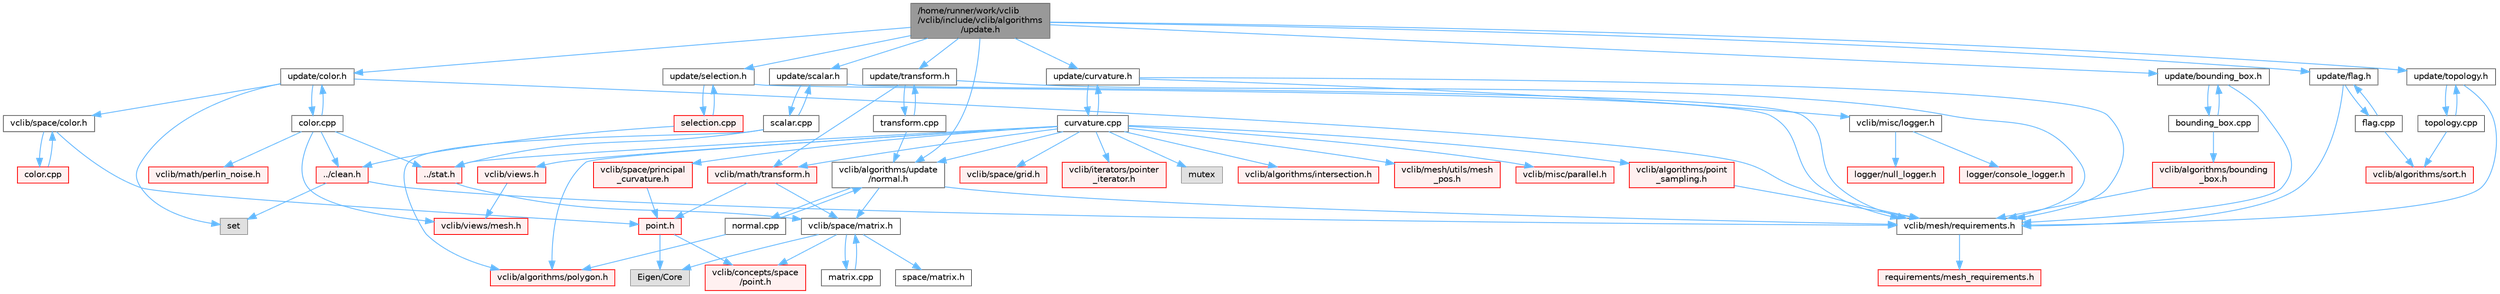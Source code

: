 digraph "/home/runner/work/vclib/vclib/include/vclib/algorithms/update.h"
{
 // LATEX_PDF_SIZE
  bgcolor="transparent";
  edge [fontname=Helvetica,fontsize=10,labelfontname=Helvetica,labelfontsize=10];
  node [fontname=Helvetica,fontsize=10,shape=box,height=0.2,width=0.4];
  Node1 [label="/home/runner/work/vclib\l/vclib/include/vclib/algorithms\l/update.h",height=0.2,width=0.4,color="gray40", fillcolor="grey60", style="filled", fontcolor="black",tooltip=" "];
  Node1 -> Node2 [color="steelblue1",style="solid"];
  Node2 [label="update/bounding_box.h",height=0.2,width=0.4,color="grey40", fillcolor="white", style="filled",URL="$algorithms_2update_2bounding__box_8h.html",tooltip=" "];
  Node2 -> Node3 [color="steelblue1",style="solid"];
  Node3 [label="vclib/mesh/requirements.h",height=0.2,width=0.4,color="grey40", fillcolor="white", style="filled",URL="$requirements_8h.html",tooltip=" "];
  Node3 -> Node4 [color="steelblue1",style="solid"];
  Node4 [label="requirements/mesh_requirements.h",height=0.2,width=0.4,color="red", fillcolor="#FFF0F0", style="filled",URL="$mesh__requirements_8h.html",tooltip=" "];
  Node2 -> Node175 [color="steelblue1",style="solid"];
  Node175 [label="bounding_box.cpp",height=0.2,width=0.4,color="grey40", fillcolor="white", style="filled",URL="$algorithms_2update_2bounding__box_8cpp.html",tooltip=" "];
  Node175 -> Node2 [color="steelblue1",style="solid"];
  Node175 -> Node176 [color="steelblue1",style="solid"];
  Node176 [label="vclib/algorithms/bounding\l_box.h",height=0.2,width=0.4,color="red", fillcolor="#FFF0F0", style="filled",URL="$algorithms_2bounding__box_8h.html",tooltip=" "];
  Node176 -> Node3 [color="steelblue1",style="solid"];
  Node1 -> Node196 [color="steelblue1",style="solid"];
  Node196 [label="update/color.h",height=0.2,width=0.4,color="grey40", fillcolor="white", style="filled",URL="$algorithms_2update_2color_8h.html",tooltip=" "];
  Node196 -> Node197 [color="steelblue1",style="solid"];
  Node197 [label="set",height=0.2,width=0.4,color="grey60", fillcolor="#E0E0E0", style="filled",tooltip=" "];
  Node196 -> Node3 [color="steelblue1",style="solid"];
  Node196 -> Node27 [color="steelblue1",style="solid"];
  Node27 [label="vclib/space/color.h",height=0.2,width=0.4,color="grey40", fillcolor="white", style="filled",URL="$space_2color_8h.html",tooltip=" "];
  Node27 -> Node28 [color="steelblue1",style="solid"];
  Node28 [label="point.h",height=0.2,width=0.4,color="red", fillcolor="#FFF0F0", style="filled",URL="$space_2point_8h.html",tooltip=" "];
  Node28 -> Node30 [color="steelblue1",style="solid"];
  Node30 [label="Eigen/Core",height=0.2,width=0.4,color="grey60", fillcolor="#E0E0E0", style="filled",tooltip=" "];
  Node28 -> Node32 [color="steelblue1",style="solid"];
  Node32 [label="vclib/concepts/space\l/point.h",height=0.2,width=0.4,color="red", fillcolor="#FFF0F0", style="filled",URL="$concepts_2space_2point_8h.html",tooltip=" "];
  Node27 -> Node41 [color="steelblue1",style="solid"];
  Node41 [label="color.cpp",height=0.2,width=0.4,color="red", fillcolor="#FFF0F0", style="filled",URL="$space_2color_8cpp.html",tooltip=" "];
  Node41 -> Node27 [color="steelblue1",style="solid"];
  Node196 -> Node198 [color="steelblue1",style="solid"];
  Node198 [label="color.cpp",height=0.2,width=0.4,color="grey40", fillcolor="white", style="filled",URL="$algorithms_2update_2color_8cpp.html",tooltip=" "];
  Node198 -> Node196 [color="steelblue1",style="solid"];
  Node198 -> Node199 [color="steelblue1",style="solid"];
  Node199 [label="vclib/math/perlin_noise.h",height=0.2,width=0.4,color="red", fillcolor="#FFF0F0", style="filled",URL="$perlin__noise_8h.html",tooltip=" "];
  Node198 -> Node201 [color="steelblue1",style="solid"];
  Node201 [label="vclib/views/mesh.h",height=0.2,width=0.4,color="red", fillcolor="#FFF0F0", style="filled",URL="$views_2mesh_8h.html",tooltip=" "];
  Node198 -> Node220 [color="steelblue1",style="solid"];
  Node220 [label="../clean.h",height=0.2,width=0.4,color="red", fillcolor="#FFF0F0", style="filled",URL="$clean_8h.html",tooltip=" "];
  Node220 -> Node197 [color="steelblue1",style="solid"];
  Node220 -> Node3 [color="steelblue1",style="solid"];
  Node198 -> Node247 [color="steelblue1",style="solid"];
  Node247 [label="../stat.h",height=0.2,width=0.4,color="red", fillcolor="#FFF0F0", style="filled",URL="$stat_8h.html",tooltip=" "];
  Node247 -> Node248 [color="steelblue1",style="solid"];
  Node248 [label="vclib/space/matrix.h",height=0.2,width=0.4,color="grey40", fillcolor="white", style="filled",URL="$space_2matrix_8h.html",tooltip=" "];
  Node248 -> Node30 [color="steelblue1",style="solid"];
  Node248 -> Node207 [color="steelblue1",style="solid"];
  Node207 [label="space/matrix.h",height=0.2,width=0.4,color="grey40", fillcolor="white", style="filled",URL="$concepts_2space_2matrix_8h.html",tooltip=" "];
  Node248 -> Node32 [color="steelblue1",style="solid"];
  Node248 -> Node249 [color="steelblue1",style="solid"];
  Node249 [label="matrix.cpp",height=0.2,width=0.4,color="grey40", fillcolor="white", style="filled",URL="$matrix_8cpp.html",tooltip=" "];
  Node249 -> Node248 [color="steelblue1",style="solid"];
  Node1 -> Node261 [color="steelblue1",style="solid"];
  Node261 [label="update/curvature.h",height=0.2,width=0.4,color="grey40", fillcolor="white", style="filled",URL="$curvature_8h.html",tooltip=" "];
  Node261 -> Node3 [color="steelblue1",style="solid"];
  Node261 -> Node262 [color="steelblue1",style="solid"];
  Node262 [label="vclib/misc/logger.h",height=0.2,width=0.4,color="grey40", fillcolor="white", style="filled",URL="$misc_2logger_8h.html",tooltip=" "];
  Node262 -> Node263 [color="steelblue1",style="solid"];
  Node263 [label="logger/console_logger.h",height=0.2,width=0.4,color="red", fillcolor="#FFF0F0", style="filled",URL="$console__logger_8h.html",tooltip=" "];
  Node262 -> Node275 [color="steelblue1",style="solid"];
  Node275 [label="logger/null_logger.h",height=0.2,width=0.4,color="red", fillcolor="#FFF0F0", style="filled",URL="$null__logger_8h.html",tooltip=" "];
  Node261 -> Node276 [color="steelblue1",style="solid"];
  Node276 [label="curvature.cpp",height=0.2,width=0.4,color="grey40", fillcolor="white", style="filled",URL="$curvature_8cpp.html",tooltip=" "];
  Node276 -> Node261 [color="steelblue1",style="solid"];
  Node276 -> Node266 [color="steelblue1",style="solid"];
  Node266 [label="mutex",height=0.2,width=0.4,color="grey60", fillcolor="#E0E0E0", style="filled",tooltip=" "];
  Node276 -> Node277 [color="steelblue1",style="solid"];
  Node277 [label="vclib/algorithms/intersection.h",height=0.2,width=0.4,color="red", fillcolor="#FFF0F0", style="filled",URL="$intersection_8h.html",tooltip=" "];
  Node276 -> Node247 [color="steelblue1",style="solid"];
  Node276 -> Node293 [color="steelblue1",style="solid"];
  Node293 [label="vclib/algorithms/point\l_sampling.h",height=0.2,width=0.4,color="red", fillcolor="#FFF0F0", style="filled",URL="$point__sampling_8h.html",tooltip=" "];
  Node293 -> Node3 [color="steelblue1",style="solid"];
  Node276 -> Node259 [color="steelblue1",style="solid"];
  Node259 [label="vclib/algorithms/polygon.h",height=0.2,width=0.4,color="red", fillcolor="#FFF0F0", style="filled",URL="$algorithms_2polygon_8h.html",tooltip=" "];
  Node276 -> Node307 [color="steelblue1",style="solid"];
  Node307 [label="vclib/algorithms/update\l/normal.h",height=0.2,width=0.4,color="grey40", fillcolor="white", style="filled",URL="$algorithms_2update_2normal_8h.html",tooltip=" "];
  Node307 -> Node3 [color="steelblue1",style="solid"];
  Node307 -> Node248 [color="steelblue1",style="solid"];
  Node307 -> Node308 [color="steelblue1",style="solid"];
  Node308 [label="normal.cpp",height=0.2,width=0.4,color="grey40", fillcolor="white", style="filled",URL="$algorithms_2update_2normal_8cpp.html",tooltip=" "];
  Node308 -> Node307 [color="steelblue1",style="solid"];
  Node308 -> Node259 [color="steelblue1",style="solid"];
  Node276 -> Node309 [color="steelblue1",style="solid"];
  Node309 [label="vclib/math/transform.h",height=0.2,width=0.4,color="red", fillcolor="#FFF0F0", style="filled",URL="$math_2transform_8h.html",tooltip=" "];
  Node309 -> Node248 [color="steelblue1",style="solid"];
  Node309 -> Node28 [color="steelblue1",style="solid"];
  Node276 -> Node230 [color="steelblue1",style="solid"];
  Node230 [label="vclib/mesh/utils/mesh\l_pos.h",height=0.2,width=0.4,color="red", fillcolor="#FFF0F0", style="filled",URL="$mesh__pos_8h.html",tooltip=" "];
  Node276 -> Node244 [color="steelblue1",style="solid"];
  Node244 [label="vclib/misc/parallel.h",height=0.2,width=0.4,color="red", fillcolor="#FFF0F0", style="filled",URL="$parallel_8h.html",tooltip=" "];
  Node276 -> Node311 [color="steelblue1",style="solid"];
  Node311 [label="vclib/space/grid.h",height=0.2,width=0.4,color="red", fillcolor="#FFF0F0", style="filled",URL="$grid_8h.html",tooltip=" "];
  Node276 -> Node115 [color="steelblue1",style="solid"];
  Node115 [label="vclib/space/principal\l_curvature.h",height=0.2,width=0.4,color="red", fillcolor="#FFF0F0", style="filled",URL="$space_2principal__curvature_8h.html",tooltip=" "];
  Node115 -> Node28 [color="steelblue1",style="solid"];
  Node276 -> Node335 [color="steelblue1",style="solid"];
  Node335 [label="vclib/views.h",height=0.2,width=0.4,color="red", fillcolor="#FFF0F0", style="filled",URL="$views_8h.html",tooltip=" "];
  Node335 -> Node201 [color="steelblue1",style="solid"];
  Node276 -> Node337 [color="steelblue1",style="solid"];
  Node337 [label="vclib/iterators/pointer\l_iterator.h",height=0.2,width=0.4,color="red", fillcolor="#FFF0F0", style="filled",URL="$pointer__iterator_8h.html",tooltip=" "];
  Node1 -> Node338 [color="steelblue1",style="solid"];
  Node338 [label="update/flag.h",height=0.2,width=0.4,color="grey40", fillcolor="white", style="filled",URL="$flag_8h.html",tooltip=" "];
  Node338 -> Node3 [color="steelblue1",style="solid"];
  Node338 -> Node339 [color="steelblue1",style="solid"];
  Node339 [label="flag.cpp",height=0.2,width=0.4,color="grey40", fillcolor="white", style="filled",URL="$flag_8cpp.html",tooltip=" "];
  Node339 -> Node338 [color="steelblue1",style="solid"];
  Node339 -> Node241 [color="steelblue1",style="solid"];
  Node241 [label="vclib/algorithms/sort.h",height=0.2,width=0.4,color="red", fillcolor="#FFF0F0", style="filled",URL="$sort_8h.html",tooltip=" "];
  Node1 -> Node307 [color="steelblue1",style="solid"];
  Node1 -> Node340 [color="steelblue1",style="solid"];
  Node340 [label="update/scalar.h",height=0.2,width=0.4,color="grey40", fillcolor="white", style="filled",URL="$algorithms_2update_2scalar_8h.html",tooltip=" "];
  Node340 -> Node3 [color="steelblue1",style="solid"];
  Node340 -> Node341 [color="steelblue1",style="solid"];
  Node341 [label="scalar.cpp",height=0.2,width=0.4,color="grey40", fillcolor="white", style="filled",URL="$algorithms_2update_2scalar_8cpp.html",tooltip=" "];
  Node341 -> Node340 [color="steelblue1",style="solid"];
  Node341 -> Node259 [color="steelblue1",style="solid"];
  Node341 -> Node247 [color="steelblue1",style="solid"];
  Node1 -> Node342 [color="steelblue1",style="solid"];
  Node342 [label="update/selection.h",height=0.2,width=0.4,color="grey40", fillcolor="white", style="filled",URL="$algorithms_2update_2selection_8h.html",tooltip=" "];
  Node342 -> Node3 [color="steelblue1",style="solid"];
  Node342 -> Node343 [color="steelblue1",style="solid"];
  Node343 [label="selection.cpp",height=0.2,width=0.4,color="red", fillcolor="#FFF0F0", style="filled",URL="$update_2selection_8cpp.html",tooltip=" "];
  Node343 -> Node342 [color="steelblue1",style="solid"];
  Node343 -> Node220 [color="steelblue1",style="solid"];
  Node1 -> Node344 [color="steelblue1",style="solid"];
  Node344 [label="update/topology.h",height=0.2,width=0.4,color="grey40", fillcolor="white", style="filled",URL="$update_2topology_8h.html",tooltip=" "];
  Node344 -> Node3 [color="steelblue1",style="solid"];
  Node344 -> Node345 [color="steelblue1",style="solid"];
  Node345 [label="topology.cpp",height=0.2,width=0.4,color="grey40", fillcolor="white", style="filled",URL="$update_2topology_8cpp.html",tooltip=" "];
  Node345 -> Node344 [color="steelblue1",style="solid"];
  Node345 -> Node241 [color="steelblue1",style="solid"];
  Node1 -> Node346 [color="steelblue1",style="solid"];
  Node346 [label="update/transform.h",height=0.2,width=0.4,color="grey40", fillcolor="white", style="filled",URL="$algorithms_2update_2transform_8h.html",tooltip=" "];
  Node346 -> Node309 [color="steelblue1",style="solid"];
  Node346 -> Node3 [color="steelblue1",style="solid"];
  Node346 -> Node347 [color="steelblue1",style="solid"];
  Node347 [label="transform.cpp",height=0.2,width=0.4,color="grey40", fillcolor="white", style="filled",URL="$algorithms_2update_2transform_8cpp.html",tooltip=" "];
  Node347 -> Node346 [color="steelblue1",style="solid"];
  Node347 -> Node307 [color="steelblue1",style="solid"];
}
